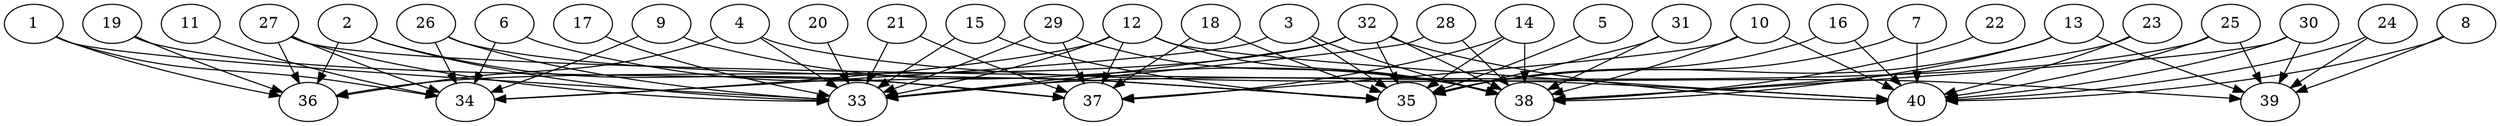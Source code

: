 // DAG automatically generated by daggen at Thu Oct  3 14:06:49 2019
// ./daggen --dot -n 40 --ccr 0.4 --fat 0.9 --regular 0.7 --density 0.5 --mindata 5242880 --maxdata 52428800 
digraph G {
  1 [size="49456640", alpha="0.16", expect_size="19782656"] 
  1 -> 33 [size ="19782656"]
  1 -> 34 [size ="19782656"]
  1 -> 36 [size ="19782656"]
  2 [size="71705600", alpha="0.06", expect_size="28682240"] 
  2 -> 33 [size ="28682240"]
  2 -> 36 [size ="28682240"]
  2 -> 37 [size ="28682240"]
  3 [size="113569280", alpha="0.17", expect_size="45427712"] 
  3 -> 34 [size ="45427712"]
  3 -> 35 [size ="45427712"]
  3 -> 38 [size ="45427712"]
  4 [size="59412480", alpha="0.16", expect_size="23764992"] 
  4 -> 33 [size ="23764992"]
  4 -> 36 [size ="23764992"]
  4 -> 39 [size ="23764992"]
  5 [size="119162880", alpha="0.19", expect_size="47665152"] 
  5 -> 35 [size ="47665152"]
  6 [size="54827520", alpha="0.18", expect_size="21931008"] 
  6 -> 34 [size ="21931008"]
  6 -> 35 [size ="21931008"]
  7 [size="42109440", alpha="0.17", expect_size="16843776"] 
  7 -> 35 [size ="16843776"]
  7 -> 40 [size ="16843776"]
  8 [size="28300800", alpha="0.00", expect_size="11320320"] 
  8 -> 39 [size ="11320320"]
  8 -> 40 [size ="11320320"]
  9 [size="25216000", alpha="0.13", expect_size="10086400"] 
  9 -> 34 [size ="10086400"]
  9 -> 38 [size ="10086400"]
  10 [size="129090560", alpha="0.10", expect_size="51636224"] 
  10 -> 37 [size ="51636224"]
  10 -> 38 [size ="51636224"]
  10 -> 40 [size ="51636224"]
  11 [size="60037120", alpha="0.12", expect_size="24014848"] 
  11 -> 34 [size ="24014848"]
  12 [size="33879040", alpha="0.12", expect_size="13551616"] 
  12 -> 33 [size ="13551616"]
  12 -> 34 [size ="13551616"]
  12 -> 37 [size ="13551616"]
  12 -> 38 [size ="13551616"]
  12 -> 40 [size ="13551616"]
  13 [size="67018240", alpha="0.10", expect_size="26807296"] 
  13 -> 35 [size ="26807296"]
  13 -> 38 [size ="26807296"]
  13 -> 39 [size ="26807296"]
  14 [size="48916480", alpha="0.09", expect_size="19566592"] 
  14 -> 35 [size ="19566592"]
  14 -> 37 [size ="19566592"]
  14 -> 38 [size ="19566592"]
  15 [size="24481280", alpha="0.07", expect_size="9792512"] 
  15 -> 33 [size ="9792512"]
  15 -> 35 [size ="9792512"]
  16 [size="16622080", alpha="0.13", expect_size="6648832"] 
  16 -> 35 [size ="6648832"]
  16 -> 40 [size ="6648832"]
  17 [size="123868160", alpha="0.15", expect_size="49547264"] 
  17 -> 33 [size ="49547264"]
  18 [size="103334400", alpha="0.20", expect_size="41333760"] 
  18 -> 35 [size ="41333760"]
  18 -> 37 [size ="41333760"]
  19 [size="104947200", alpha="0.02", expect_size="41978880"] 
  19 -> 36 [size ="41978880"]
  19 -> 37 [size ="41978880"]
  20 [size="64837120", alpha="0.17", expect_size="25934848"] 
  20 -> 33 [size ="25934848"]
  21 [size="123051520", alpha="0.18", expect_size="49220608"] 
  21 -> 33 [size ="49220608"]
  21 -> 37 [size ="49220608"]
  22 [size="73738240", alpha="0.09", expect_size="29495296"] 
  22 -> 38 [size ="29495296"]
  23 [size="26885120", alpha="0.17", expect_size="10754048"] 
  23 -> 38 [size ="10754048"]
  23 -> 40 [size ="10754048"]
  24 [size="86361600", alpha="0.13", expect_size="34544640"] 
  24 -> 39 [size ="34544640"]
  24 -> 40 [size ="34544640"]
  25 [size="22691840", alpha="0.07", expect_size="9076736"] 
  25 -> 33 [size ="9076736"]
  25 -> 39 [size ="9076736"]
  25 -> 40 [size ="9076736"]
  26 [size="61606400", alpha="0.08", expect_size="24642560"] 
  26 -> 33 [size ="24642560"]
  26 -> 34 [size ="24642560"]
  26 -> 35 [size ="24642560"]
  27 [size="18114560", alpha="0.14", expect_size="7245824"] 
  27 -> 33 [size ="7245824"]
  27 -> 34 [size ="7245824"]
  27 -> 36 [size ="7245824"]
  27 -> 40 [size ="7245824"]
  28 [size="108984320", alpha="0.02", expect_size="43593728"] 
  28 -> 33 [size ="43593728"]
  28 -> 38 [size ="43593728"]
  29 [size="106654720", alpha="0.13", expect_size="42661888"] 
  29 -> 33 [size ="42661888"]
  29 -> 37 [size ="42661888"]
  29 -> 38 [size ="42661888"]
  30 [size="117073920", alpha="0.03", expect_size="46829568"] 
  30 -> 38 [size ="46829568"]
  30 -> 39 [size ="46829568"]
  30 -> 40 [size ="46829568"]
  31 [size="97623040", alpha="0.01", expect_size="39049216"] 
  31 -> 35 [size ="39049216"]
  31 -> 38 [size ="39049216"]
  32 [size="84651520", alpha="0.03", expect_size="33860608"] 
  32 -> 33 [size ="33860608"]
  32 -> 35 [size ="33860608"]
  32 -> 36 [size ="33860608"]
  32 -> 38 [size ="33860608"]
  32 -> 40 [size ="33860608"]
  33 [size="18795520", alpha="0.13", expect_size="7518208"] 
  34 [size="118481920", alpha="0.10", expect_size="47392768"] 
  35 [size="76124160", alpha="0.09", expect_size="30449664"] 
  36 [size="115742720", alpha="0.08", expect_size="46297088"] 
  37 [size="43130880", alpha="0.07", expect_size="17252352"] 
  38 [size="123220480", alpha="0.00", expect_size="49288192"] 
  39 [size="17313280", alpha="0.09", expect_size="6925312"] 
  40 [size="91412480", alpha="0.07", expect_size="36564992"] 
}
